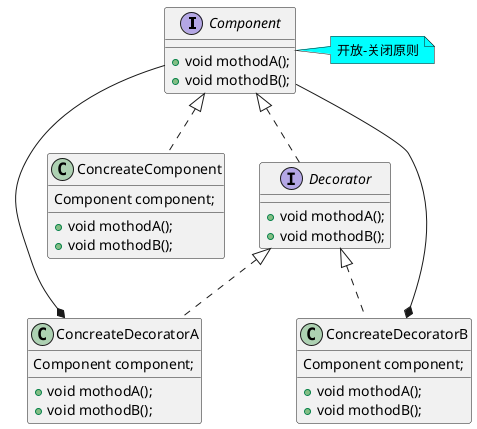 @startuml

interface Component{
    +void mothodA();
    +void mothodB();
}

interface Decorator{
    +void mothodA();
    +void mothodB();
}

class ConcreateComponent{
    Component component;
    +void mothodA();
    +void mothodB();
}

class ConcreateDecoratorA{
    Component component;
    +void mothodA();
    +void mothodB();
}

class ConcreateDecoratorB{
    Component component;

    +void mothodA();
    +void mothodB();
}

Component <|.. ConcreateComponent

Component <|.. Decorator
Decorator <|.. ConcreateDecoratorA
Decorator <|.. ConcreateDecoratorB


Component --* ConcreateDecoratorA
Component --* ConcreateDecoratorB

note right of Component #aqua
    开放-关闭原则
end note

@enduml